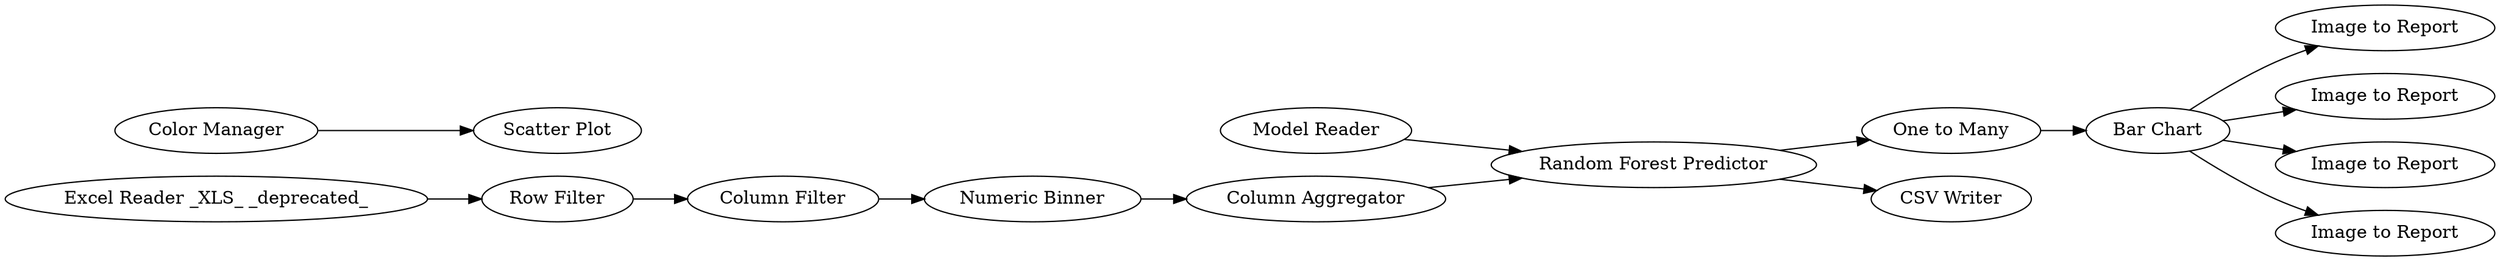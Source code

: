 digraph {
	122 -> 119
	92 -> 91
	119 -> 120
	91 -> 59
	118 -> 122
	120 -> 121
	121 -> 126
	126 -> 41
	89 -> 88
	91 -> 90
	91 -> 93
	127 -> 126
	126 -> 92
	91 -> 53
	91 [label="Bar Chart"]
	120 [label="Numeric Binner"]
	126 [label="Random Forest Predictor"]
	92 [label="One to Many"]
	90 [label="Image to Report"]
	119 [label="Column Filter"]
	41 [label="CSV Writer"]
	89 [label="Color Manager"]
	127 [label="Model Reader"]
	118 [label="Excel Reader _XLS_ _deprecated_"]
	53 [label="Image to Report"]
	88 [label="Scatter Plot"]
	93 [label="Image to Report"]
	122 [label="Row Filter"]
	121 [label="Column Aggregator"]
	59 [label="Image to Report"]
	rankdir=LR
}
